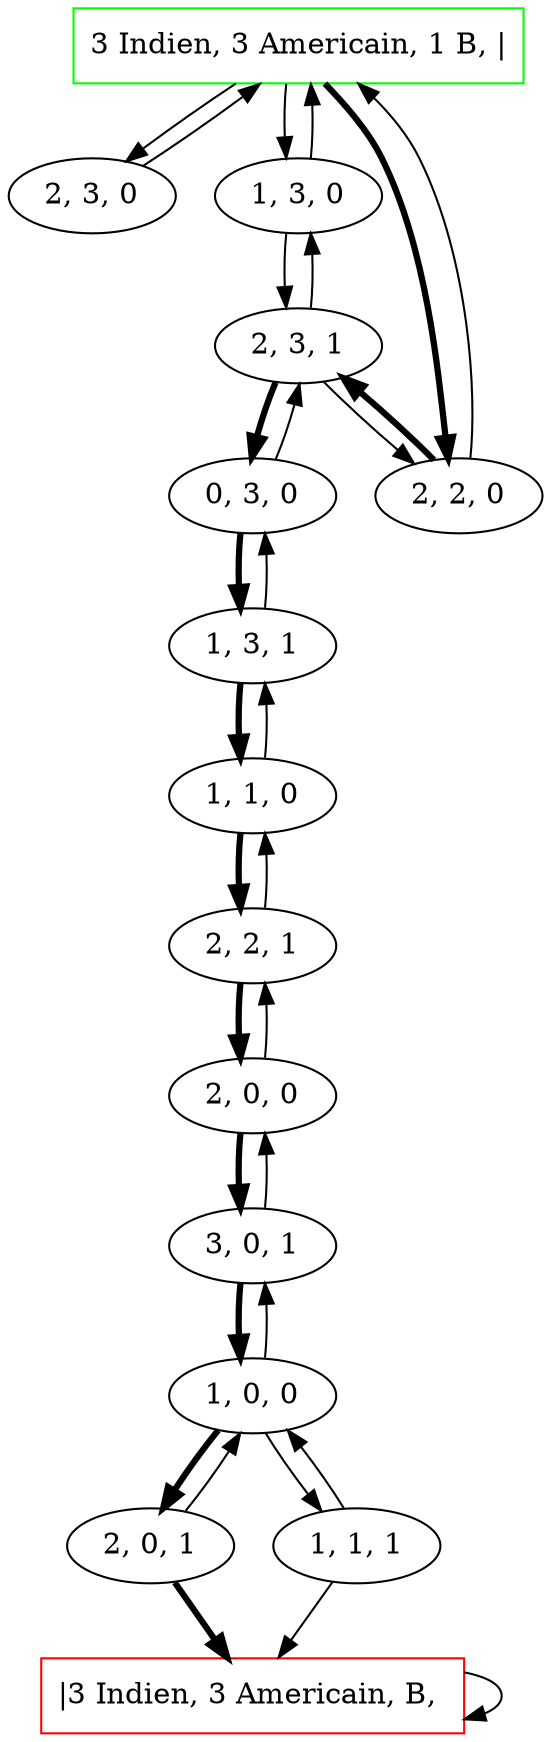 digraph Indien_americains_Sol_ {
	initial [label="3 Indien, 3 Americain, 1 B, |" color=green shape=box]
	final [label="|3 Indien, 3 Americain, B, " color=red shape=box]
	initial -> "2, 3, 0"
	initial -> "1, 3, 0"
	initial -> "2, 2, 0" [penwidth=3]
	"2, 2, 0" -> initial
	"2, 2, 0" -> "2, 3, 1" [penwidth=3]
	"2, 3, 1" -> "1, 3, 0"
	"2, 3, 1" -> "0, 3, 0" [penwidth=3]
	"2, 3, 1" -> "2, 2, 0"
	"0, 3, 0" -> "1, 3, 1" [penwidth=3]
	"0, 3, 0" -> "2, 3, 1"
	"1, 3, 1" -> "0, 3, 0"
	"1, 3, 1" -> "1, 1, 0" [penwidth=3]
	"1, 1, 0" -> "2, 2, 1" [penwidth=3]
	"1, 1, 0" -> "1, 3, 1"
	"2, 2, 1" -> "1, 1, 0"
	"2, 2, 1" -> "2, 0, 0" [penwidth=3]
	"2, 0, 0" -> "3, 0, 1" [penwidth=3]
	"2, 0, 0" -> "2, 2, 1"
	"3, 0, 1" -> "2, 0, 0"
	"3, 0, 1" -> "1, 0, 0" [penwidth=3]
	"1, 0, 0" -> "2, 0, 1" [penwidth=3]
	"1, 0, 0" -> "3, 0, 1"
	"1, 0, 0" -> "1, 1, 1"
	"1, 1, 1" -> final
	"1, 1, 1" -> "1, 0, 0"
	final -> final
	"2, 0, 1" -> "1, 0, 0"
	"2, 0, 1" -> final [penwidth=3]
	"1, 3, 0" -> "2, 3, 1"
	"1, 3, 0" -> initial
	"2, 3, 0" -> initial
}
